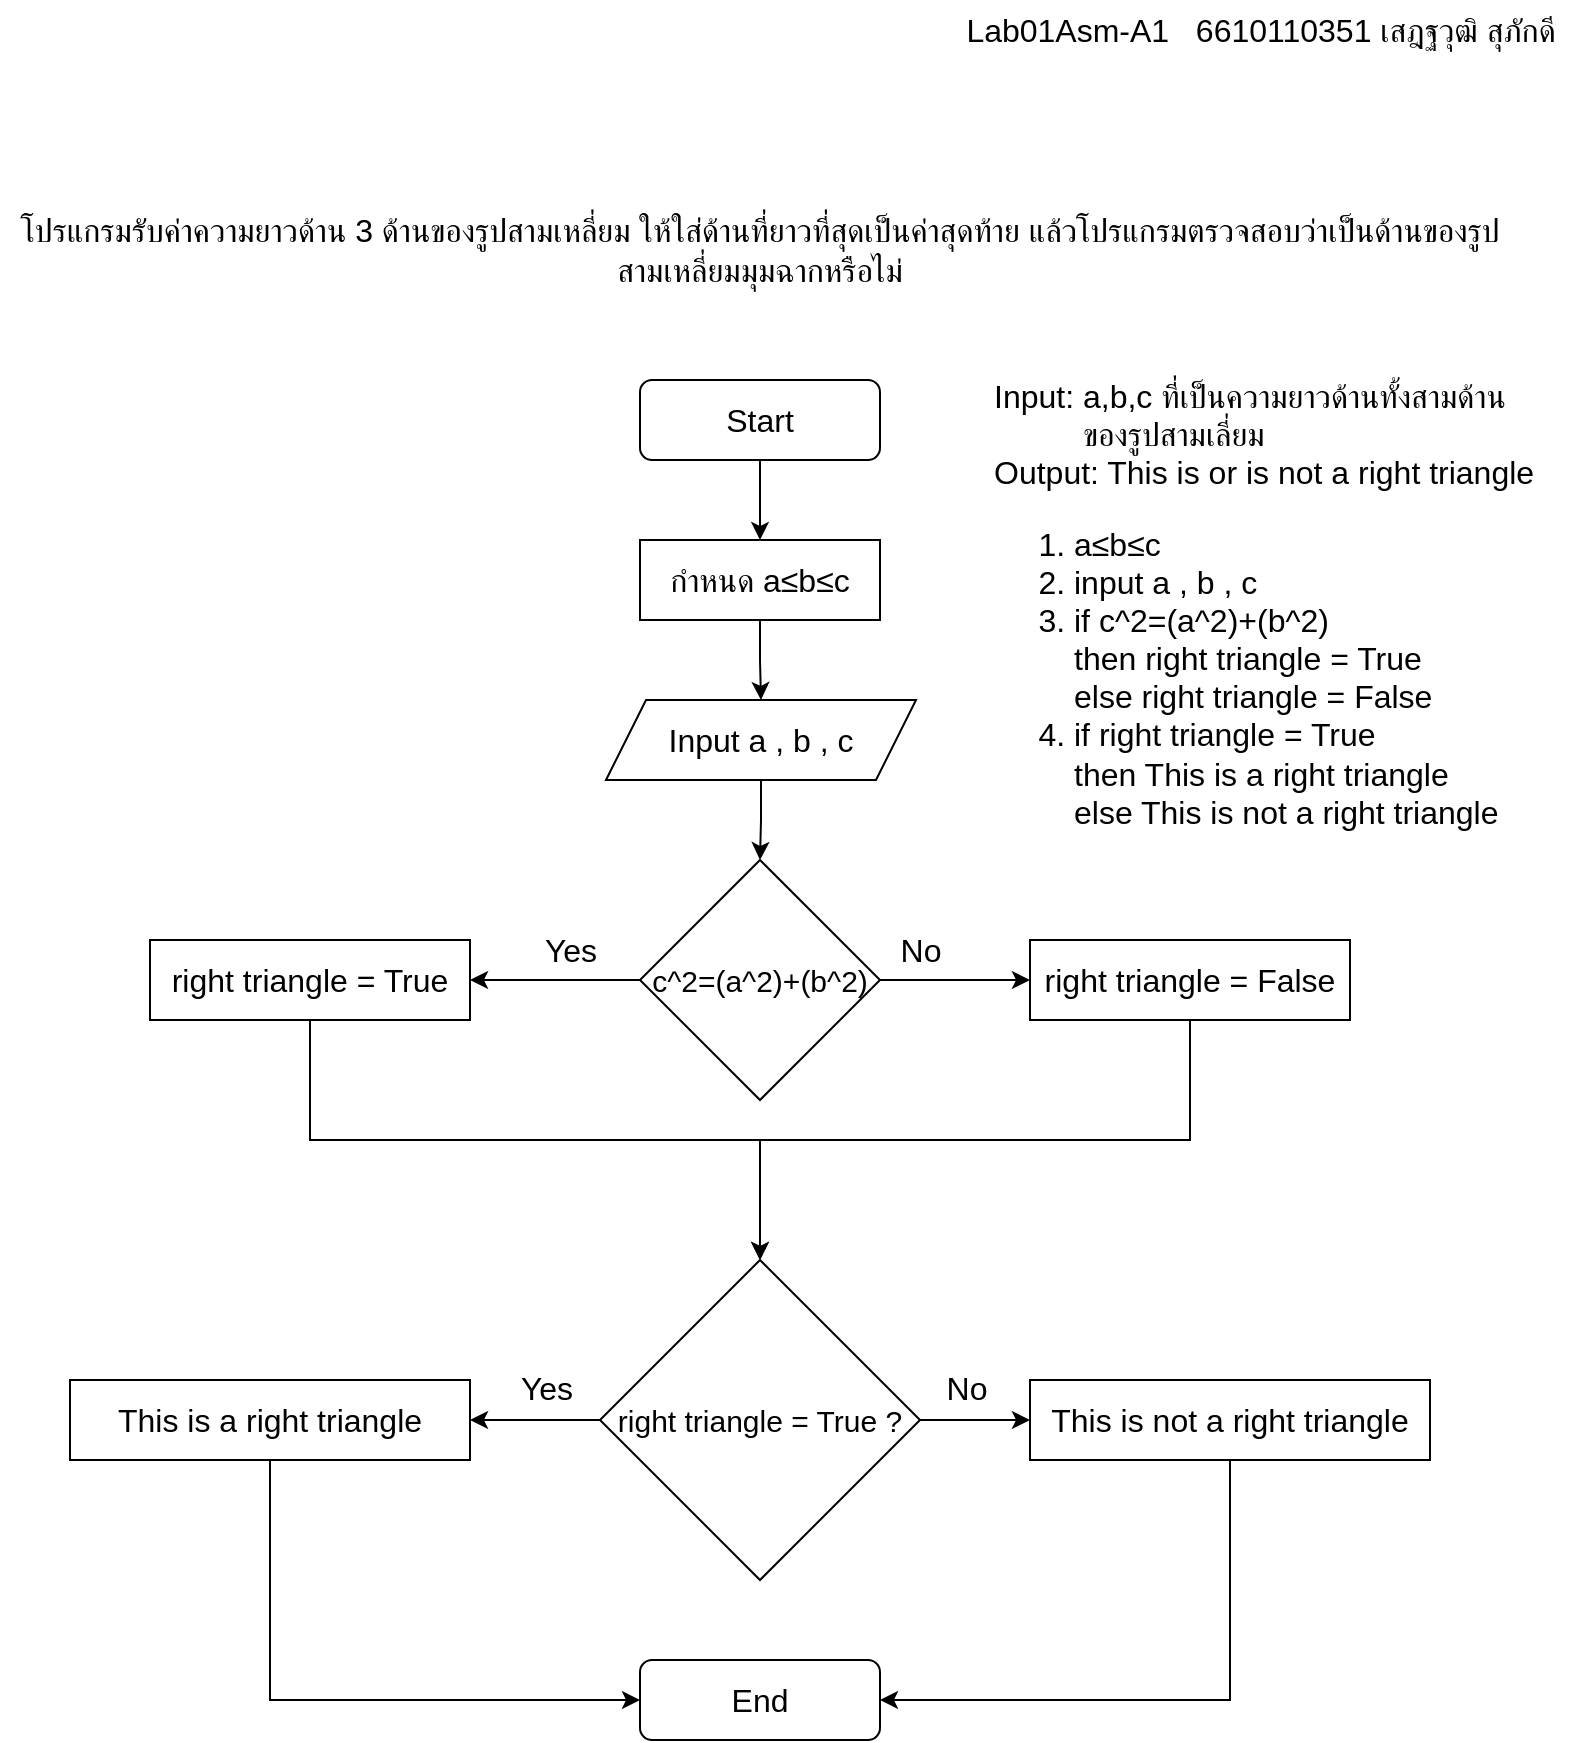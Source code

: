 <mxfile version="21.5.2" type="google">
  <diagram name="Page-1" id="LG6tyhDyxBLL8U90kwAv">
    <mxGraphModel grid="1" page="1" gridSize="10" guides="1" tooltips="1" connect="1" arrows="1" fold="1" pageScale="1" pageWidth="850" pageHeight="1100" math="0" shadow="0">
      <root>
        <mxCell id="0" />
        <mxCell id="1" parent="0" />
        <mxCell id="_JcxHDrgoFY7vATUD3AH-1" value="โปรแกรมรับค่าความยาวด้าน 3 ด้านของรูปสามเหลี่ยม ให้ใส่ด้านที่ยาวที่สุดเป็นค่าสุดท้าย แล้วโปรแกรมตรวจสอบว่าเป็นด้านของรูปสามเหลี่ยมมุมฉากหรือไม่" style="text;html=1;strokeColor=none;fillColor=none;align=center;verticalAlign=middle;whiteSpace=wrap;rounded=0;fontSize=16;" vertex="1" parent="1">
          <mxGeometry x="46" y="120" width="760" height="30" as="geometry" />
        </mxCell>
        <mxCell id="0E9bIYEFvE-wSJ3ZnKy9-3" style="edgeStyle=orthogonalEdgeStyle;rounded=0;orthogonalLoop=1;jettySize=auto;html=1;exitX=0.5;exitY=1;exitDx=0;exitDy=0;entryX=0.5;entryY=0;entryDx=0;entryDy=0;fontSize=16;" edge="1" parent="1" source="0E9bIYEFvE-wSJ3ZnKy9-1" target="0E9bIYEFvE-wSJ3ZnKy9-2">
          <mxGeometry relative="1" as="geometry" />
        </mxCell>
        <mxCell id="0E9bIYEFvE-wSJ3ZnKy9-1" value="Start" style="rounded=1;whiteSpace=wrap;html=1;fontSize=16;" vertex="1" parent="1">
          <mxGeometry x="366" y="200" width="120" height="40" as="geometry" />
        </mxCell>
        <mxCell id="0E9bIYEFvE-wSJ3ZnKy9-5" style="edgeStyle=orthogonalEdgeStyle;rounded=0;orthogonalLoop=1;jettySize=auto;html=1;exitX=0.5;exitY=1;exitDx=0;exitDy=0;entryX=0.5;entryY=0;entryDx=0;entryDy=0;fontSize=16;" edge="1" parent="1" source="0E9bIYEFvE-wSJ3ZnKy9-2" target="0E9bIYEFvE-wSJ3ZnKy9-4">
          <mxGeometry relative="1" as="geometry" />
        </mxCell>
        <mxCell id="0E9bIYEFvE-wSJ3ZnKy9-2" value="กำหนด a≤b≤c" style="rounded=0;whiteSpace=wrap;html=1;fontSize=16;" vertex="1" parent="1">
          <mxGeometry x="366" y="280" width="120" height="40" as="geometry" />
        </mxCell>
        <mxCell id="0E9bIYEFvE-wSJ3ZnKy9-7" style="edgeStyle=orthogonalEdgeStyle;rounded=0;orthogonalLoop=1;jettySize=auto;html=1;exitX=0.5;exitY=1;exitDx=0;exitDy=0;entryX=0.5;entryY=0;entryDx=0;entryDy=0;fontSize=16;" edge="1" parent="1" source="0E9bIYEFvE-wSJ3ZnKy9-4" target="0E9bIYEFvE-wSJ3ZnKy9-6">
          <mxGeometry relative="1" as="geometry" />
        </mxCell>
        <mxCell id="0E9bIYEFvE-wSJ3ZnKy9-4" value="Input a , b , c" style="shape=parallelogram;perimeter=parallelogramPerimeter;whiteSpace=wrap;html=1;fixedSize=1;fontSize=16;" vertex="1" parent="1">
          <mxGeometry x="349" y="360" width="155" height="40" as="geometry" />
        </mxCell>
        <mxCell id="0E9bIYEFvE-wSJ3ZnKy9-19" style="edgeStyle=orthogonalEdgeStyle;rounded=0;orthogonalLoop=1;jettySize=auto;html=1;exitX=0;exitY=0.5;exitDx=0;exitDy=0;entryX=1;entryY=0.5;entryDx=0;entryDy=0;fontSize=16;" edge="1" parent="1" source="0E9bIYEFvE-wSJ3ZnKy9-6" target="0E9bIYEFvE-wSJ3ZnKy9-8">
          <mxGeometry relative="1" as="geometry" />
        </mxCell>
        <mxCell id="0E9bIYEFvE-wSJ3ZnKy9-20" style="edgeStyle=orthogonalEdgeStyle;rounded=0;orthogonalLoop=1;jettySize=auto;html=1;exitX=1;exitY=0.5;exitDx=0;exitDy=0;entryX=0;entryY=0.5;entryDx=0;entryDy=0;fontSize=16;" edge="1" parent="1" source="0E9bIYEFvE-wSJ3ZnKy9-6" target="0E9bIYEFvE-wSJ3ZnKy9-9">
          <mxGeometry relative="1" as="geometry" />
        </mxCell>
        <mxCell id="0E9bIYEFvE-wSJ3ZnKy9-6" value="c^2=(a^2)+(b^2)" style="rhombus;whiteSpace=wrap;html=1;fontSize=15;" vertex="1" parent="1">
          <mxGeometry x="366" y="440" width="120" height="120" as="geometry" />
        </mxCell>
        <mxCell id="0E9bIYEFvE-wSJ3ZnKy9-25" style="edgeStyle=orthogonalEdgeStyle;rounded=0;orthogonalLoop=1;jettySize=auto;html=1;exitX=0.5;exitY=1;exitDx=0;exitDy=0;entryX=0.5;entryY=0;entryDx=0;entryDy=0;fontSize=16;" edge="1" parent="1" source="0E9bIYEFvE-wSJ3ZnKy9-8" target="0E9bIYEFvE-wSJ3ZnKy9-15">
          <mxGeometry relative="1" as="geometry" />
        </mxCell>
        <mxCell id="0E9bIYEFvE-wSJ3ZnKy9-8" value="right triangle = True" style="rounded=0;whiteSpace=wrap;html=1;fontSize=16;" vertex="1" parent="1">
          <mxGeometry x="121" y="480" width="160" height="40" as="geometry" />
        </mxCell>
        <mxCell id="0E9bIYEFvE-wSJ3ZnKy9-27" style="edgeStyle=orthogonalEdgeStyle;rounded=0;orthogonalLoop=1;jettySize=auto;html=1;exitX=0.5;exitY=1;exitDx=0;exitDy=0;entryX=0.5;entryY=0;entryDx=0;entryDy=0;fontSize=16;" edge="1" parent="1" source="0E9bIYEFvE-wSJ3ZnKy9-9" target="0E9bIYEFvE-wSJ3ZnKy9-15">
          <mxGeometry relative="1" as="geometry" />
        </mxCell>
        <mxCell id="0E9bIYEFvE-wSJ3ZnKy9-9" value="right triangle = False" style="rounded=0;whiteSpace=wrap;html=1;fontSize=16;" vertex="1" parent="1">
          <mxGeometry x="561" y="480" width="160" height="40" as="geometry" />
        </mxCell>
        <mxCell id="0E9bIYEFvE-wSJ3ZnKy9-30" style="edgeStyle=orthogonalEdgeStyle;rounded=0;orthogonalLoop=1;jettySize=auto;html=1;exitX=0;exitY=0.5;exitDx=0;exitDy=0;entryX=1;entryY=0.5;entryDx=0;entryDy=0;" edge="1" parent="1" source="0E9bIYEFvE-wSJ3ZnKy9-15" target="0E9bIYEFvE-wSJ3ZnKy9-28">
          <mxGeometry relative="1" as="geometry" />
        </mxCell>
        <mxCell id="0E9bIYEFvE-wSJ3ZnKy9-31" style="edgeStyle=orthogonalEdgeStyle;rounded=0;orthogonalLoop=1;jettySize=auto;html=1;exitX=1;exitY=0.5;exitDx=0;exitDy=0;entryX=0;entryY=0.5;entryDx=0;entryDy=0;" edge="1" parent="1" source="0E9bIYEFvE-wSJ3ZnKy9-15" target="0E9bIYEFvE-wSJ3ZnKy9-29">
          <mxGeometry relative="1" as="geometry" />
        </mxCell>
        <mxCell id="0E9bIYEFvE-wSJ3ZnKy9-15" value="right triangle = True ?" style="rhombus;whiteSpace=wrap;html=1;fontSize=15;" vertex="1" parent="1">
          <mxGeometry x="346" y="640" width="160" height="160" as="geometry" />
        </mxCell>
        <mxCell id="0E9bIYEFvE-wSJ3ZnKy9-21" value="Yes" style="text;html=1;align=center;verticalAlign=middle;resizable=0;points=[];autosize=1;strokeColor=none;fillColor=none;fontSize=16;" vertex="1" parent="1">
          <mxGeometry x="306" y="470" width="50" height="30" as="geometry" />
        </mxCell>
        <mxCell id="0E9bIYEFvE-wSJ3ZnKy9-22" value="No" style="text;html=1;align=center;verticalAlign=middle;resizable=0;points=[];autosize=1;strokeColor=none;fillColor=none;fontSize=16;" vertex="1" parent="1">
          <mxGeometry x="486" y="470" width="40" height="30" as="geometry" />
        </mxCell>
        <mxCell id="0E9bIYEFvE-wSJ3ZnKy9-35" style="edgeStyle=orthogonalEdgeStyle;rounded=0;orthogonalLoop=1;jettySize=auto;html=1;exitX=0.5;exitY=1;exitDx=0;exitDy=0;entryX=0;entryY=0.5;entryDx=0;entryDy=0;" edge="1" parent="1" source="0E9bIYEFvE-wSJ3ZnKy9-28" target="0E9bIYEFvE-wSJ3ZnKy9-34">
          <mxGeometry relative="1" as="geometry" />
        </mxCell>
        <mxCell id="0E9bIYEFvE-wSJ3ZnKy9-28" value="This is a right triangle" style="rounded=0;whiteSpace=wrap;html=1;fontSize=16;" vertex="1" parent="1">
          <mxGeometry x="81" y="700" width="200" height="40" as="geometry" />
        </mxCell>
        <mxCell id="0E9bIYEFvE-wSJ3ZnKy9-36" style="edgeStyle=orthogonalEdgeStyle;rounded=0;orthogonalLoop=1;jettySize=auto;html=1;exitX=0.5;exitY=1;exitDx=0;exitDy=0;entryX=1;entryY=0.5;entryDx=0;entryDy=0;" edge="1" parent="1" source="0E9bIYEFvE-wSJ3ZnKy9-29" target="0E9bIYEFvE-wSJ3ZnKy9-34">
          <mxGeometry relative="1" as="geometry" />
        </mxCell>
        <mxCell id="0E9bIYEFvE-wSJ3ZnKy9-29" value="This is not a right triangle" style="rounded=0;whiteSpace=wrap;html=1;fontSize=16;" vertex="1" parent="1">
          <mxGeometry x="561" y="700" width="200" height="40" as="geometry" />
        </mxCell>
        <mxCell id="0E9bIYEFvE-wSJ3ZnKy9-32" value="Yes" style="text;html=1;align=center;verticalAlign=middle;resizable=0;points=[];autosize=1;strokeColor=none;fillColor=none;fontSize=16;" vertex="1" parent="1">
          <mxGeometry x="294" y="689" width="50" height="30" as="geometry" />
        </mxCell>
        <mxCell id="0E9bIYEFvE-wSJ3ZnKy9-33" value="No" style="text;html=1;align=center;verticalAlign=middle;resizable=0;points=[];autosize=1;strokeColor=none;fillColor=none;fontSize=16;" vertex="1" parent="1">
          <mxGeometry x="509" y="689" width="40" height="30" as="geometry" />
        </mxCell>
        <mxCell id="0E9bIYEFvE-wSJ3ZnKy9-34" value="End" style="rounded=1;whiteSpace=wrap;html=1;fontSize=16;" vertex="1" parent="1">
          <mxGeometry x="366" y="840" width="120" height="40" as="geometry" />
        </mxCell>
        <mxCell id="0E9bIYEFvE-wSJ3ZnKy9-37" value="Input: a,b,c ที่เป็นความยาวด้านทั้งสามด้าน&lt;br&gt;&amp;nbsp; &amp;nbsp; &amp;nbsp; &amp;nbsp; &amp;nbsp; ของรูปสามเลี่ยม&lt;br style=&quot;font-size: 16px;&quot;&gt;Output: This is or is not a right triangle&lt;br style=&quot;font-size: 16px;&quot;&gt;&lt;ol style=&quot;font-size: 16px;&quot;&gt;&lt;li style=&quot;font-size: 16px;&quot;&gt;a≤b≤c&lt;br style=&quot;font-size: 16px;&quot;&gt;&lt;/li&gt;&lt;li style=&quot;font-size: 16px;&quot;&gt;input a , b , c&lt;/li&gt;&lt;li style=&quot;font-size: 16px;&quot;&gt;if c^2=(a^2)+(b^2)&lt;br style=&quot;font-size: 16px;&quot;&gt;then right triangle = True&lt;br style=&quot;font-size: 16px;&quot;&gt;else right triangle = False&lt;/li&gt;&lt;li style=&quot;font-size: 16px;&quot;&gt;if right triangle = True&lt;br style=&quot;font-size: 16px;&quot;&gt;then This is a right triangle&lt;br style=&quot;font-size: 16px;&quot;&gt;else This is not a right triangle&lt;/li&gt;&lt;/ol&gt;" style="text;html=1;align=left;verticalAlign=middle;resizable=0;points=[];autosize=1;strokeColor=none;fillColor=none;fontSize=16;" vertex="1" parent="1">
          <mxGeometry x="541" y="190" width="300" height="260" as="geometry" />
        </mxCell>
        <mxCell id="0E9bIYEFvE-wSJ3ZnKy9-39" value="Lab01Asm-A1&amp;nbsp; &amp;nbsp;6610110351 เสฎฐวุฒิ สุภักดี" style="text;html=1;align=center;verticalAlign=middle;resizable=0;points=[];autosize=1;strokeColor=none;fillColor=none;fontSize=16;" vertex="1" parent="1">
          <mxGeometry x="511" y="10" width="330" height="30" as="geometry" />
        </mxCell>
      </root>
    </mxGraphModel>
  </diagram>
</mxfile>
